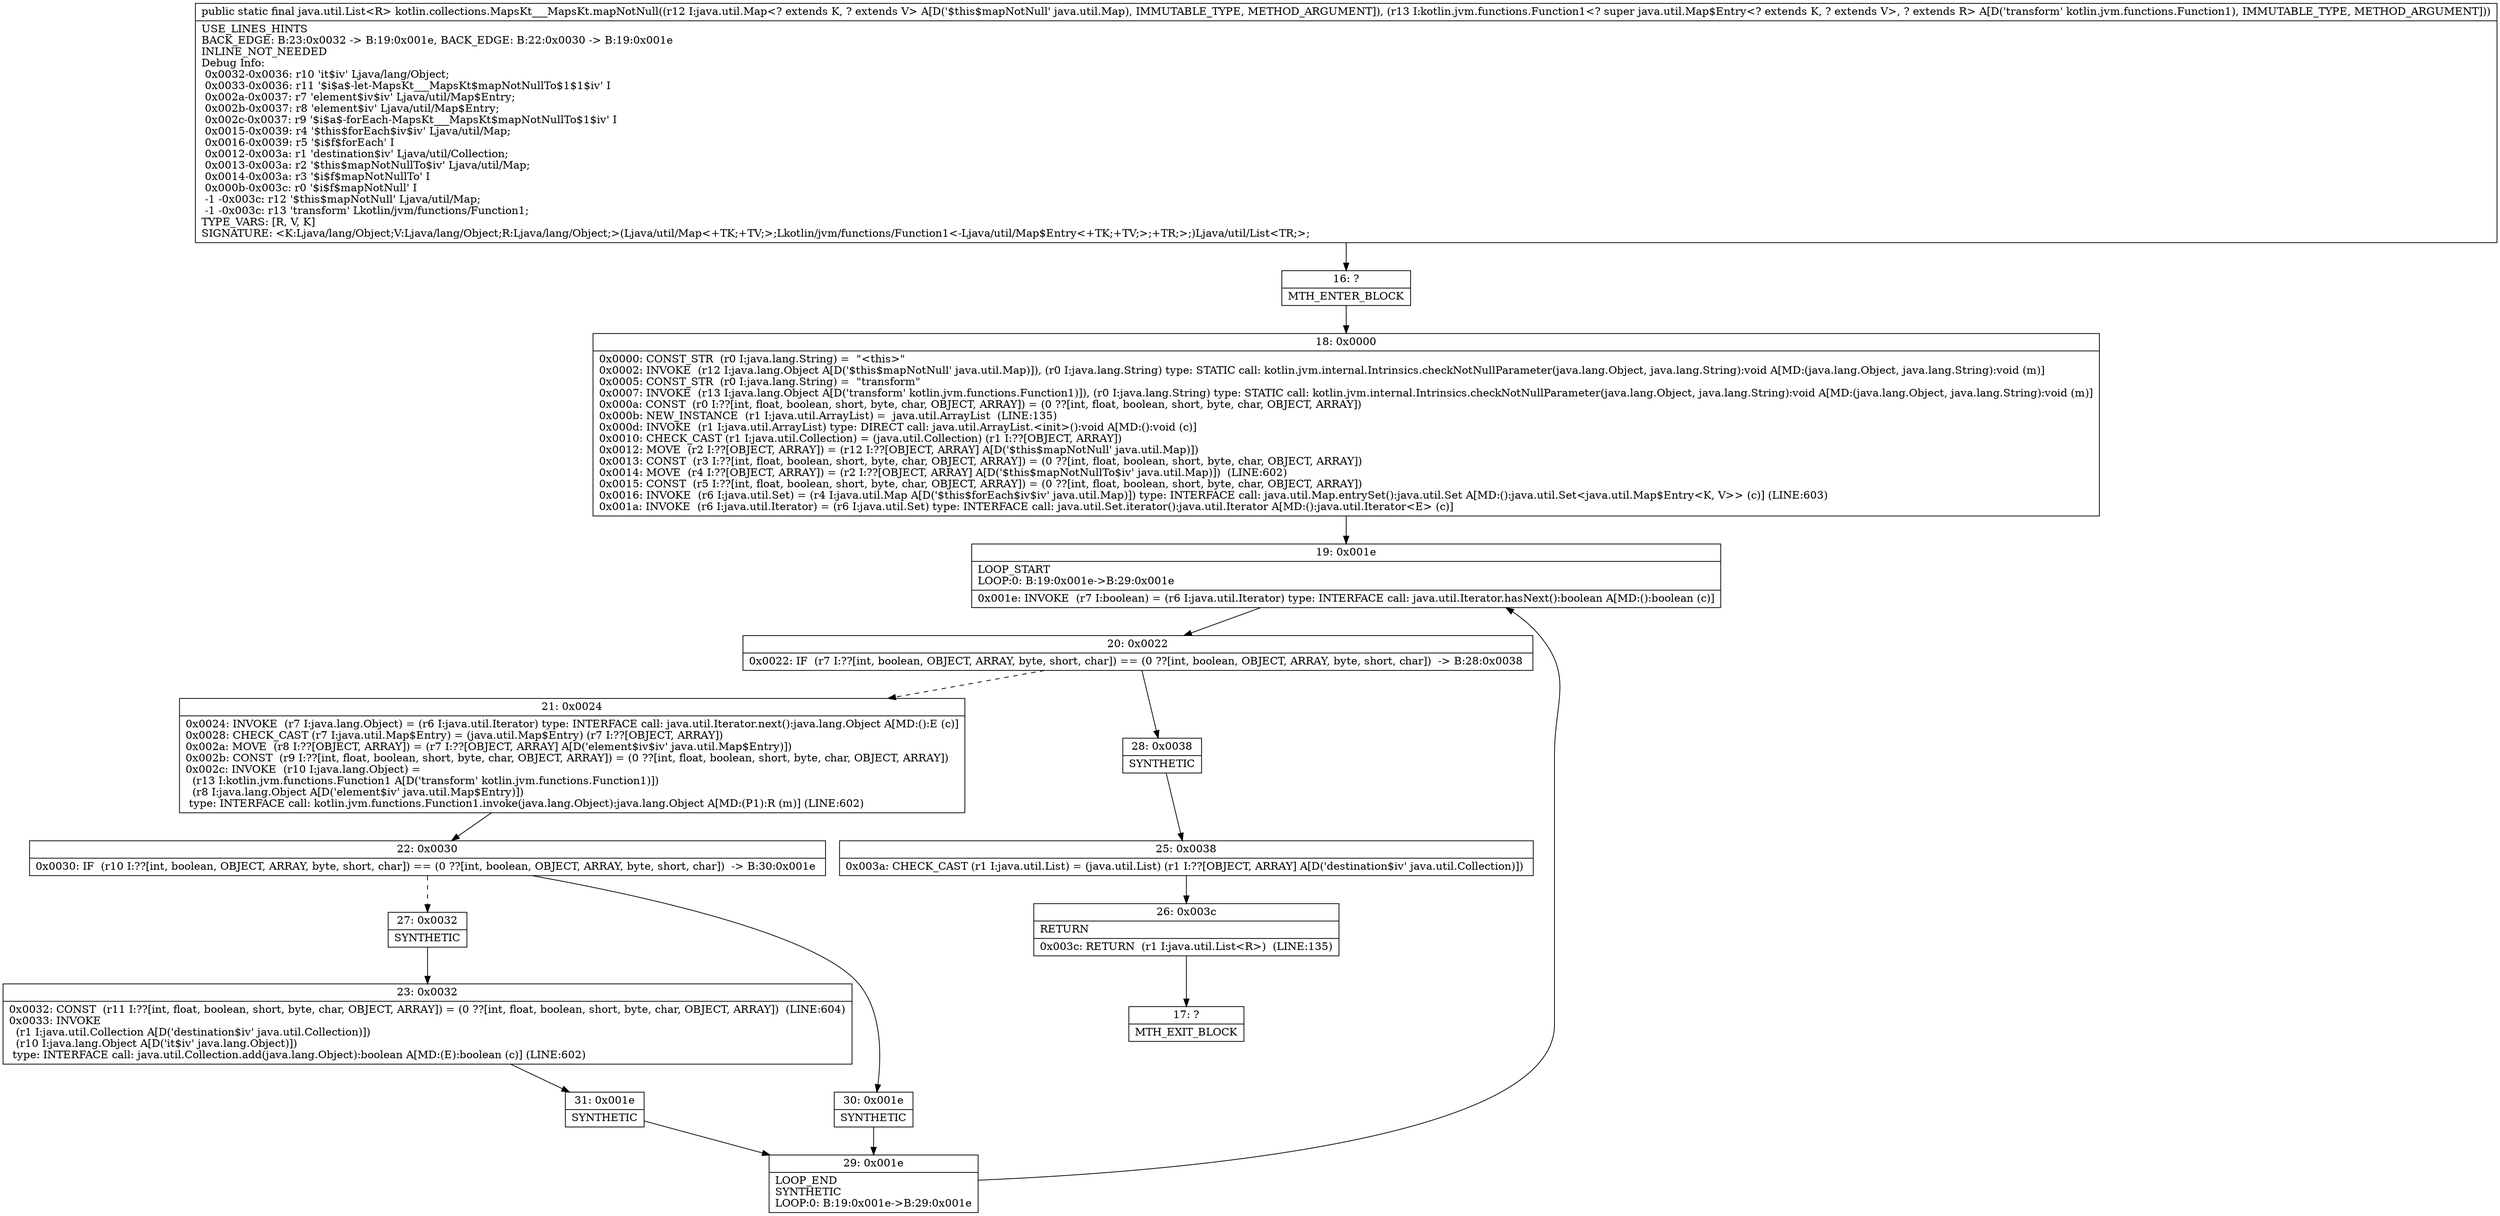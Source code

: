 digraph "CFG forkotlin.collections.MapsKt___MapsKt.mapNotNull(Ljava\/util\/Map;Lkotlin\/jvm\/functions\/Function1;)Ljava\/util\/List;" {
Node_16 [shape=record,label="{16\:\ ?|MTH_ENTER_BLOCK\l}"];
Node_18 [shape=record,label="{18\:\ 0x0000|0x0000: CONST_STR  (r0 I:java.lang.String) =  \"\<this\>\" \l0x0002: INVOKE  (r12 I:java.lang.Object A[D('$this$mapNotNull' java.util.Map)]), (r0 I:java.lang.String) type: STATIC call: kotlin.jvm.internal.Intrinsics.checkNotNullParameter(java.lang.Object, java.lang.String):void A[MD:(java.lang.Object, java.lang.String):void (m)]\l0x0005: CONST_STR  (r0 I:java.lang.String) =  \"transform\" \l0x0007: INVOKE  (r13 I:java.lang.Object A[D('transform' kotlin.jvm.functions.Function1)]), (r0 I:java.lang.String) type: STATIC call: kotlin.jvm.internal.Intrinsics.checkNotNullParameter(java.lang.Object, java.lang.String):void A[MD:(java.lang.Object, java.lang.String):void (m)]\l0x000a: CONST  (r0 I:??[int, float, boolean, short, byte, char, OBJECT, ARRAY]) = (0 ??[int, float, boolean, short, byte, char, OBJECT, ARRAY]) \l0x000b: NEW_INSTANCE  (r1 I:java.util.ArrayList) =  java.util.ArrayList  (LINE:135)\l0x000d: INVOKE  (r1 I:java.util.ArrayList) type: DIRECT call: java.util.ArrayList.\<init\>():void A[MD:():void (c)]\l0x0010: CHECK_CAST (r1 I:java.util.Collection) = (java.util.Collection) (r1 I:??[OBJECT, ARRAY]) \l0x0012: MOVE  (r2 I:??[OBJECT, ARRAY]) = (r12 I:??[OBJECT, ARRAY] A[D('$this$mapNotNull' java.util.Map)]) \l0x0013: CONST  (r3 I:??[int, float, boolean, short, byte, char, OBJECT, ARRAY]) = (0 ??[int, float, boolean, short, byte, char, OBJECT, ARRAY]) \l0x0014: MOVE  (r4 I:??[OBJECT, ARRAY]) = (r2 I:??[OBJECT, ARRAY] A[D('$this$mapNotNullTo$iv' java.util.Map)])  (LINE:602)\l0x0015: CONST  (r5 I:??[int, float, boolean, short, byte, char, OBJECT, ARRAY]) = (0 ??[int, float, boolean, short, byte, char, OBJECT, ARRAY]) \l0x0016: INVOKE  (r6 I:java.util.Set) = (r4 I:java.util.Map A[D('$this$forEach$iv$iv' java.util.Map)]) type: INTERFACE call: java.util.Map.entrySet():java.util.Set A[MD:():java.util.Set\<java.util.Map$Entry\<K, V\>\> (c)] (LINE:603)\l0x001a: INVOKE  (r6 I:java.util.Iterator) = (r6 I:java.util.Set) type: INTERFACE call: java.util.Set.iterator():java.util.Iterator A[MD:():java.util.Iterator\<E\> (c)]\l}"];
Node_19 [shape=record,label="{19\:\ 0x001e|LOOP_START\lLOOP:0: B:19:0x001e\-\>B:29:0x001e\l|0x001e: INVOKE  (r7 I:boolean) = (r6 I:java.util.Iterator) type: INTERFACE call: java.util.Iterator.hasNext():boolean A[MD:():boolean (c)]\l}"];
Node_20 [shape=record,label="{20\:\ 0x0022|0x0022: IF  (r7 I:??[int, boolean, OBJECT, ARRAY, byte, short, char]) == (0 ??[int, boolean, OBJECT, ARRAY, byte, short, char])  \-\> B:28:0x0038 \l}"];
Node_21 [shape=record,label="{21\:\ 0x0024|0x0024: INVOKE  (r7 I:java.lang.Object) = (r6 I:java.util.Iterator) type: INTERFACE call: java.util.Iterator.next():java.lang.Object A[MD:():E (c)]\l0x0028: CHECK_CAST (r7 I:java.util.Map$Entry) = (java.util.Map$Entry) (r7 I:??[OBJECT, ARRAY]) \l0x002a: MOVE  (r8 I:??[OBJECT, ARRAY]) = (r7 I:??[OBJECT, ARRAY] A[D('element$iv$iv' java.util.Map$Entry)]) \l0x002b: CONST  (r9 I:??[int, float, boolean, short, byte, char, OBJECT, ARRAY]) = (0 ??[int, float, boolean, short, byte, char, OBJECT, ARRAY]) \l0x002c: INVOKE  (r10 I:java.lang.Object) = \l  (r13 I:kotlin.jvm.functions.Function1 A[D('transform' kotlin.jvm.functions.Function1)])\l  (r8 I:java.lang.Object A[D('element$iv' java.util.Map$Entry)])\l type: INTERFACE call: kotlin.jvm.functions.Function1.invoke(java.lang.Object):java.lang.Object A[MD:(P1):R (m)] (LINE:602)\l}"];
Node_22 [shape=record,label="{22\:\ 0x0030|0x0030: IF  (r10 I:??[int, boolean, OBJECT, ARRAY, byte, short, char]) == (0 ??[int, boolean, OBJECT, ARRAY, byte, short, char])  \-\> B:30:0x001e \l}"];
Node_27 [shape=record,label="{27\:\ 0x0032|SYNTHETIC\l}"];
Node_23 [shape=record,label="{23\:\ 0x0032|0x0032: CONST  (r11 I:??[int, float, boolean, short, byte, char, OBJECT, ARRAY]) = (0 ??[int, float, boolean, short, byte, char, OBJECT, ARRAY])  (LINE:604)\l0x0033: INVOKE  \l  (r1 I:java.util.Collection A[D('destination$iv' java.util.Collection)])\l  (r10 I:java.lang.Object A[D('it$iv' java.lang.Object)])\l type: INTERFACE call: java.util.Collection.add(java.lang.Object):boolean A[MD:(E):boolean (c)] (LINE:602)\l}"];
Node_31 [shape=record,label="{31\:\ 0x001e|SYNTHETIC\l}"];
Node_29 [shape=record,label="{29\:\ 0x001e|LOOP_END\lSYNTHETIC\lLOOP:0: B:19:0x001e\-\>B:29:0x001e\l}"];
Node_30 [shape=record,label="{30\:\ 0x001e|SYNTHETIC\l}"];
Node_28 [shape=record,label="{28\:\ 0x0038|SYNTHETIC\l}"];
Node_25 [shape=record,label="{25\:\ 0x0038|0x003a: CHECK_CAST (r1 I:java.util.List) = (java.util.List) (r1 I:??[OBJECT, ARRAY] A[D('destination$iv' java.util.Collection)]) \l}"];
Node_26 [shape=record,label="{26\:\ 0x003c|RETURN\l|0x003c: RETURN  (r1 I:java.util.List\<R\>)  (LINE:135)\l}"];
Node_17 [shape=record,label="{17\:\ ?|MTH_EXIT_BLOCK\l}"];
MethodNode[shape=record,label="{public static final java.util.List\<R\> kotlin.collections.MapsKt___MapsKt.mapNotNull((r12 I:java.util.Map\<? extends K, ? extends V\> A[D('$this$mapNotNull' java.util.Map), IMMUTABLE_TYPE, METHOD_ARGUMENT]), (r13 I:kotlin.jvm.functions.Function1\<? super java.util.Map$Entry\<? extends K, ? extends V\>, ? extends R\> A[D('transform' kotlin.jvm.functions.Function1), IMMUTABLE_TYPE, METHOD_ARGUMENT]))  | USE_LINES_HINTS\lBACK_EDGE: B:23:0x0032 \-\> B:19:0x001e, BACK_EDGE: B:22:0x0030 \-\> B:19:0x001e\lINLINE_NOT_NEEDED\lDebug Info:\l  0x0032\-0x0036: r10 'it$iv' Ljava\/lang\/Object;\l  0x0033\-0x0036: r11 '$i$a$\-let\-MapsKt___MapsKt$mapNotNullTo$1$1$iv' I\l  0x002a\-0x0037: r7 'element$iv$iv' Ljava\/util\/Map$Entry;\l  0x002b\-0x0037: r8 'element$iv' Ljava\/util\/Map$Entry;\l  0x002c\-0x0037: r9 '$i$a$\-forEach\-MapsKt___MapsKt$mapNotNullTo$1$iv' I\l  0x0015\-0x0039: r4 '$this$forEach$iv$iv' Ljava\/util\/Map;\l  0x0016\-0x0039: r5 '$i$f$forEach' I\l  0x0012\-0x003a: r1 'destination$iv' Ljava\/util\/Collection;\l  0x0013\-0x003a: r2 '$this$mapNotNullTo$iv' Ljava\/util\/Map;\l  0x0014\-0x003a: r3 '$i$f$mapNotNullTo' I\l  0x000b\-0x003c: r0 '$i$f$mapNotNull' I\l  \-1 \-0x003c: r12 '$this$mapNotNull' Ljava\/util\/Map;\l  \-1 \-0x003c: r13 'transform' Lkotlin\/jvm\/functions\/Function1;\lTYPE_VARS: [R, V, K]\lSIGNATURE: \<K:Ljava\/lang\/Object;V:Ljava\/lang\/Object;R:Ljava\/lang\/Object;\>(Ljava\/util\/Map\<+TK;+TV;\>;Lkotlin\/jvm\/functions\/Function1\<\-Ljava\/util\/Map$Entry\<+TK;+TV;\>;+TR;\>;)Ljava\/util\/List\<TR;\>;\l}"];
MethodNode -> Node_16;Node_16 -> Node_18;
Node_18 -> Node_19;
Node_19 -> Node_20;
Node_20 -> Node_21[style=dashed];
Node_20 -> Node_28;
Node_21 -> Node_22;
Node_22 -> Node_27[style=dashed];
Node_22 -> Node_30;
Node_27 -> Node_23;
Node_23 -> Node_31;
Node_31 -> Node_29;
Node_29 -> Node_19;
Node_30 -> Node_29;
Node_28 -> Node_25;
Node_25 -> Node_26;
Node_26 -> Node_17;
}

